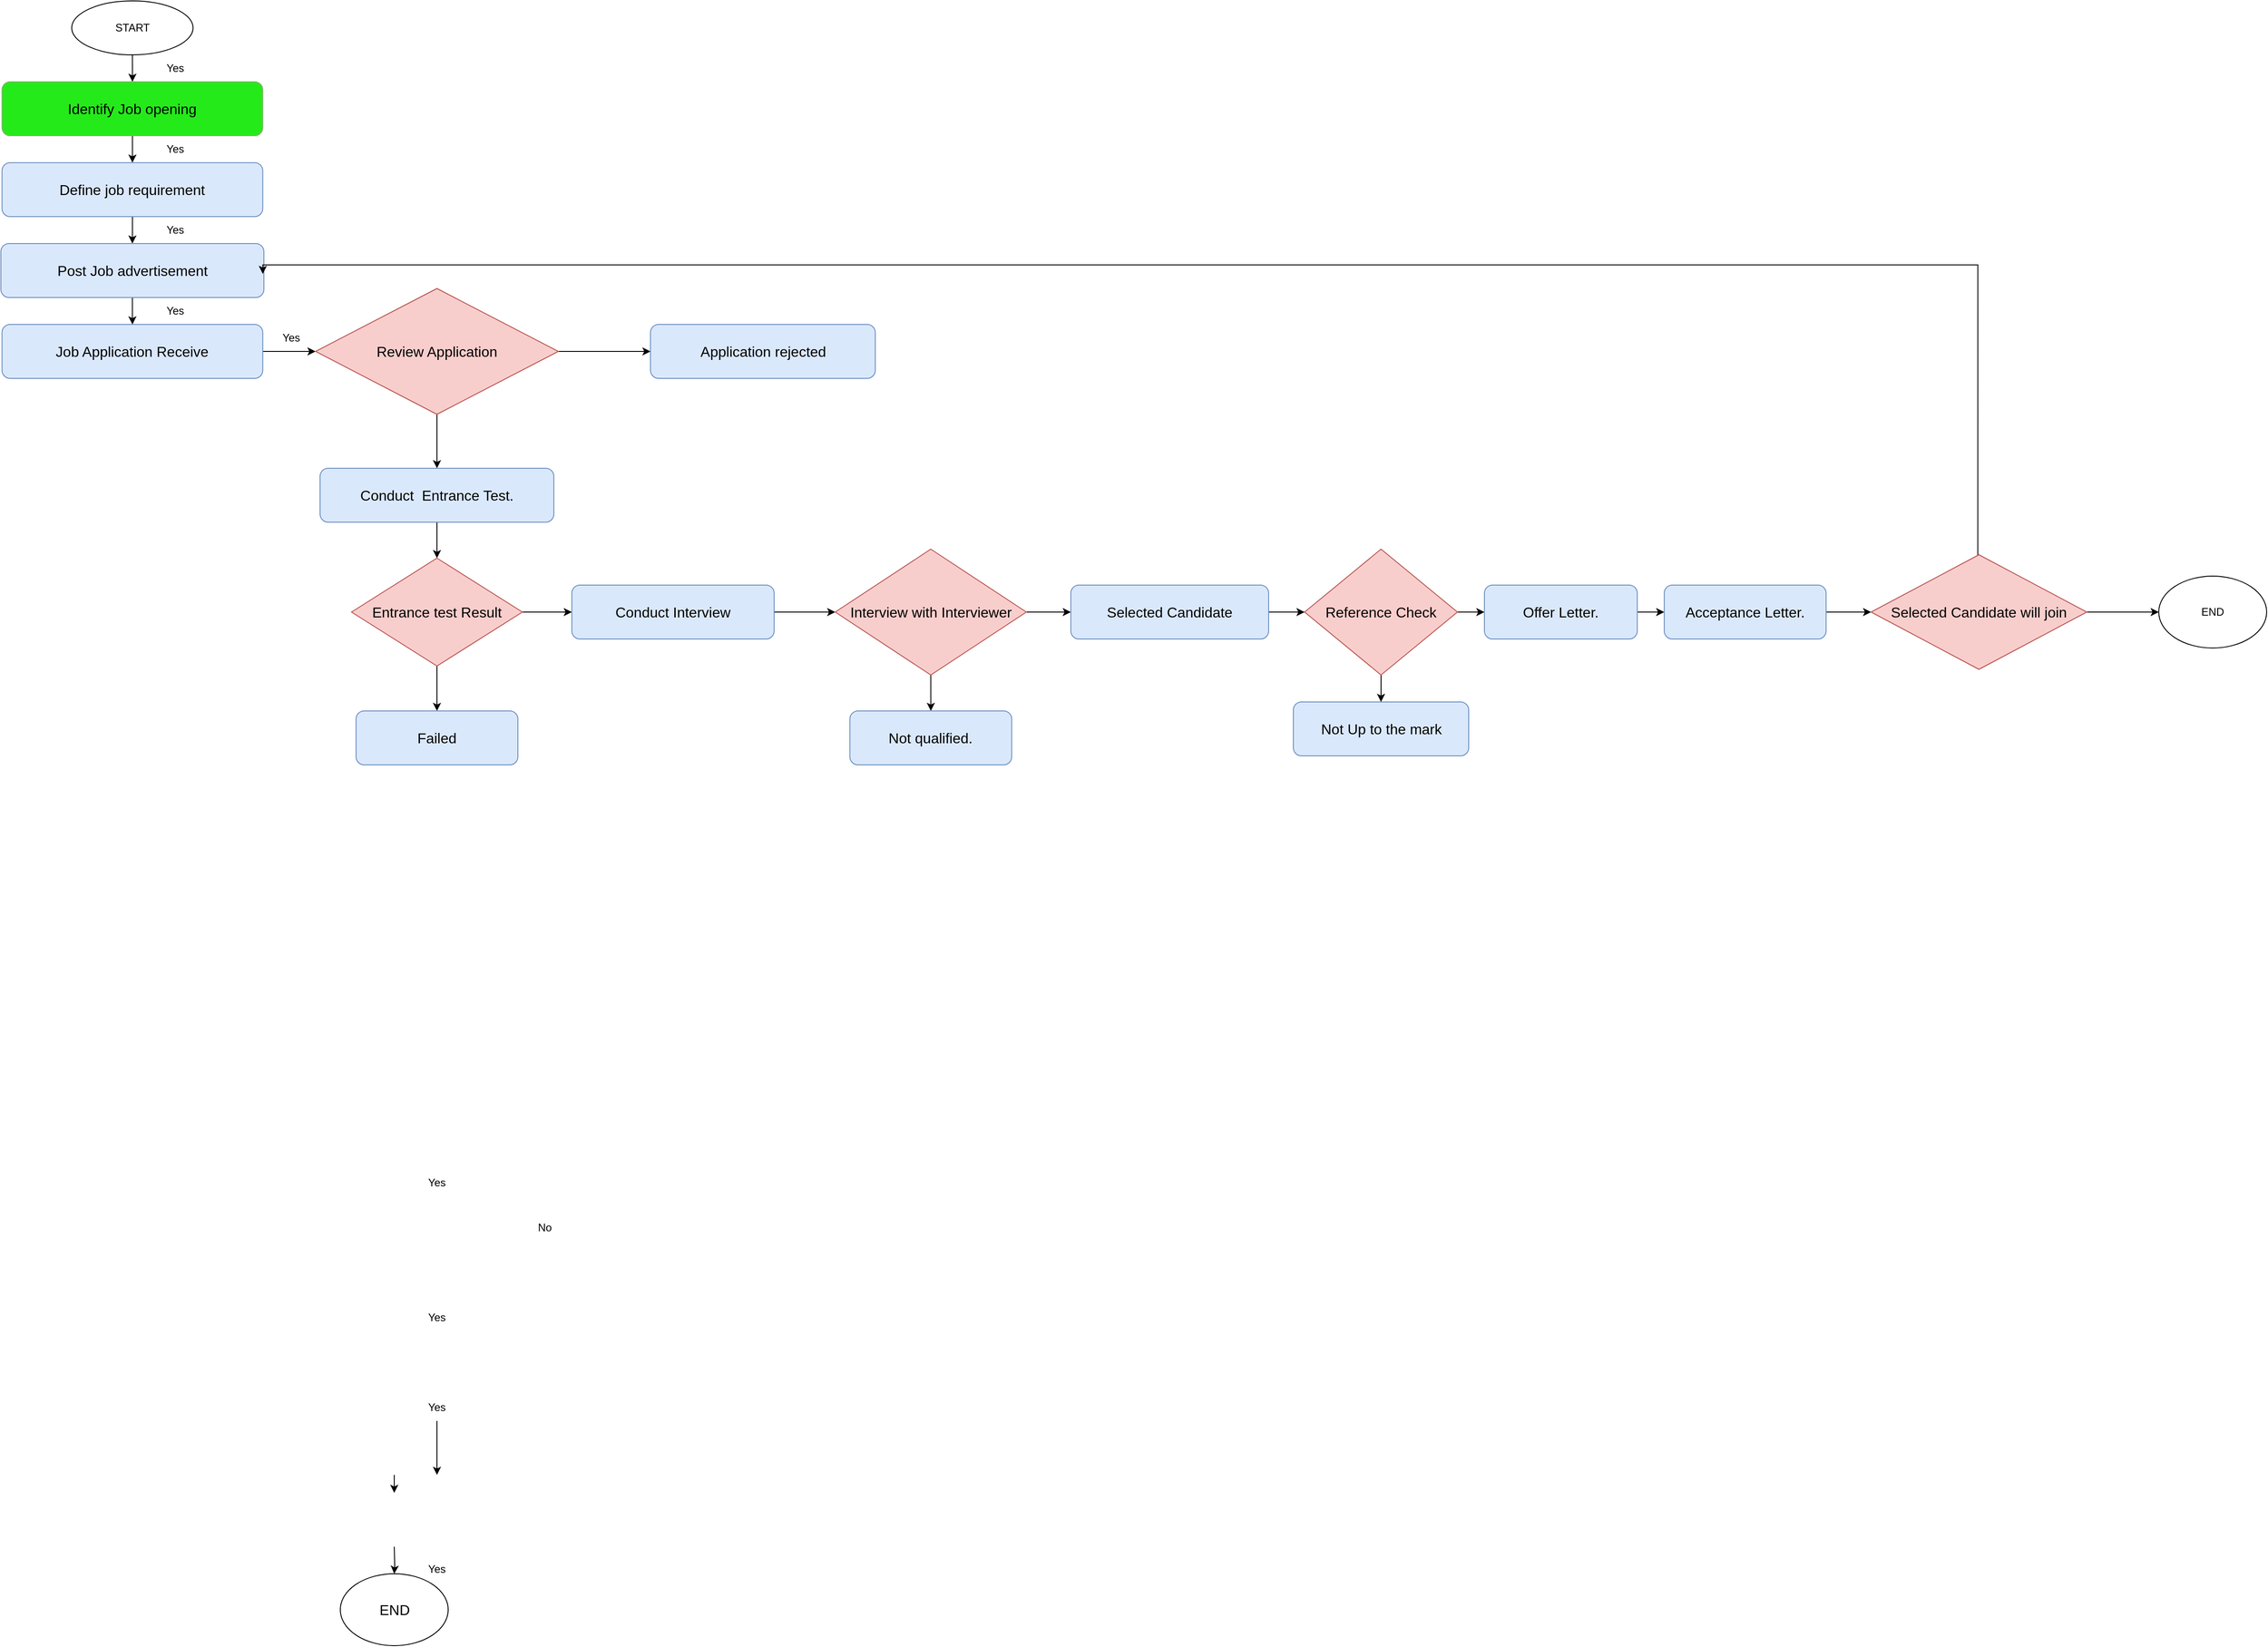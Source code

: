 <mxfile version="21.6.5" type="device">
  <diagram name="Page-1" id="2C0g_hmjmGTa55idOTdt">
    <mxGraphModel dx="4037" dy="2742" grid="1" gridSize="10" guides="1" tooltips="1" connect="1" arrows="1" fold="1" page="1" pageScale="1" pageWidth="850" pageHeight="1100" math="0" shadow="0">
      <root>
        <mxCell id="0" />
        <mxCell id="1" parent="0" />
        <mxCell id="hN9CqaOS5fhVVAMX-T8h-3" value="" style="edgeStyle=orthogonalEdgeStyle;rounded=0;orthogonalLoop=1;jettySize=auto;html=1;" parent="1" source="hN9CqaOS5fhVVAMX-T8h-1" target="hN9CqaOS5fhVVAMX-T8h-2" edge="1">
          <mxGeometry relative="1" as="geometry" />
        </mxCell>
        <mxCell id="hN9CqaOS5fhVVAMX-T8h-1" value="START" style="ellipse;whiteSpace=wrap;html=1;" parent="1" vertex="1">
          <mxGeometry x="-211.25" y="-80" width="135" height="60" as="geometry" />
        </mxCell>
        <mxCell id="hN9CqaOS5fhVVAMX-T8h-18" value="" style="edgeStyle=orthogonalEdgeStyle;rounded=0;orthogonalLoop=1;jettySize=auto;html=1;" parent="1" source="hN9CqaOS5fhVVAMX-T8h-2" target="hN9CqaOS5fhVVAMX-T8h-4" edge="1">
          <mxGeometry relative="1" as="geometry" />
        </mxCell>
        <mxCell id="hN9CqaOS5fhVVAMX-T8h-2" value="&lt;font style=&quot;font-size: 16px;&quot;&gt;Identify Job opening&lt;/font&gt;" style="rounded=1;whiteSpace=wrap;html=1;fillColor=#25ea1a;strokeColor=#82b366;" parent="1" vertex="1">
          <mxGeometry x="-288.75" y="10" width="290" height="60" as="geometry" />
        </mxCell>
        <mxCell id="gNrCj74a_SLX_d9sAi6l-28" style="edgeStyle=orthogonalEdgeStyle;rounded=0;orthogonalLoop=1;jettySize=auto;html=1;entryX=0.5;entryY=0;entryDx=0;entryDy=0;" edge="1" parent="1" source="hN9CqaOS5fhVVAMX-T8h-4" target="hN9CqaOS5fhVVAMX-T8h-5">
          <mxGeometry relative="1" as="geometry" />
        </mxCell>
        <mxCell id="hN9CqaOS5fhVVAMX-T8h-4" value="&lt;font style=&quot;font-size: 16px;&quot;&gt;Define job requirement&lt;/font&gt;" style="rounded=1;whiteSpace=wrap;html=1;fillColor=#dae8fc;strokeColor=#6c8ebf;" parent="1" vertex="1">
          <mxGeometry x="-288.75" y="100" width="290" height="60" as="geometry" />
        </mxCell>
        <mxCell id="gNrCj74a_SLX_d9sAi6l-31" value="" style="edgeStyle=orthogonalEdgeStyle;rounded=0;orthogonalLoop=1;jettySize=auto;html=1;" edge="1" parent="1" source="hN9CqaOS5fhVVAMX-T8h-5" target="hN9CqaOS5fhVVAMX-T8h-6">
          <mxGeometry relative="1" as="geometry" />
        </mxCell>
        <mxCell id="hN9CqaOS5fhVVAMX-T8h-5" value="&lt;font style=&quot;font-size: 16px;&quot;&gt;Post Job advertisement&lt;/font&gt;" style="rounded=1;whiteSpace=wrap;html=1;fillColor=#dae8fc;strokeColor=#6c8ebf;fillStyle=auto;" parent="1" vertex="1">
          <mxGeometry x="-290" y="190" width="292.5" height="60" as="geometry" />
        </mxCell>
        <mxCell id="hN9CqaOS5fhVVAMX-T8h-23" value="" style="edgeStyle=orthogonalEdgeStyle;rounded=0;orthogonalLoop=1;jettySize=auto;html=1;" parent="1" source="hN9CqaOS5fhVVAMX-T8h-6" target="hN9CqaOS5fhVVAMX-T8h-7" edge="1">
          <mxGeometry relative="1" as="geometry" />
        </mxCell>
        <mxCell id="hN9CqaOS5fhVVAMX-T8h-6" value="&lt;font style=&quot;font-size: 16px;&quot;&gt;Job Application Receive&lt;/font&gt;" style="rounded=1;whiteSpace=wrap;html=1;fillColor=#dae8fc;strokeColor=#6c8ebf;" parent="1" vertex="1">
          <mxGeometry x="-288.75" y="280" width="290" height="60" as="geometry" />
        </mxCell>
        <mxCell id="gNrCj74a_SLX_d9sAi6l-54" value="" style="edgeStyle=orthogonalEdgeStyle;rounded=0;orthogonalLoop=1;jettySize=auto;html=1;" edge="1" parent="1" source="hN9CqaOS5fhVVAMX-T8h-7" target="hN9CqaOS5fhVVAMX-T8h-8">
          <mxGeometry relative="1" as="geometry" />
        </mxCell>
        <mxCell id="gNrCj74a_SLX_d9sAi6l-56" value="" style="edgeStyle=orthogonalEdgeStyle;rounded=0;orthogonalLoop=1;jettySize=auto;html=1;" edge="1" parent="1" source="hN9CqaOS5fhVVAMX-T8h-7" target="gNrCj74a_SLX_d9sAi6l-55">
          <mxGeometry relative="1" as="geometry" />
        </mxCell>
        <mxCell id="hN9CqaOS5fhVVAMX-T8h-7" value="&lt;font style=&quot;font-size: 16px;&quot;&gt;Review Application&lt;/font&gt;" style="rhombus;whiteSpace=wrap;html=1;fillColor=#f8cecc;strokeColor=#b85450;" parent="1" vertex="1">
          <mxGeometry x="60" y="240" width="270" height="140" as="geometry" />
        </mxCell>
        <mxCell id="hN9CqaOS5fhVVAMX-T8h-8" value="&lt;font style=&quot;font-size: 16px;&quot;&gt;Application rejected&lt;/font&gt;" style="rounded=1;whiteSpace=wrap;html=1;fillColor=#dae8fc;strokeColor=#6c8ebf;" parent="1" vertex="1">
          <mxGeometry x="432.5" y="280" width="250" height="60" as="geometry" />
        </mxCell>
        <mxCell id="gNrCj74a_SLX_d9sAi6l-66" value="" style="edgeStyle=orthogonalEdgeStyle;rounded=0;orthogonalLoop=1;jettySize=auto;html=1;" edge="1" parent="1" source="hN9CqaOS5fhVVAMX-T8h-9" target="gNrCj74a_SLX_d9sAi6l-64">
          <mxGeometry relative="1" as="geometry" />
        </mxCell>
        <mxCell id="hN9CqaOS5fhVVAMX-T8h-9" value="&lt;font style=&quot;font-size: 16px;&quot;&gt;Conduct Interview&lt;/font&gt;" style="rounded=1;whiteSpace=wrap;html=1;fillColor=#dae8fc;strokeColor=#6c8ebf;" parent="1" vertex="1">
          <mxGeometry x="345" y="570" width="225" height="60" as="geometry" />
        </mxCell>
        <mxCell id="hN9CqaOS5fhVVAMX-T8h-12" value="&lt;font style=&quot;font-size: 16px;&quot;&gt;Not Up to the mark&lt;/font&gt;" style="rounded=1;whiteSpace=wrap;html=1;fillColor=#dae8fc;strokeColor=#6c8ebf;" parent="1" vertex="1">
          <mxGeometry x="1147.5" y="700" width="195" height="60" as="geometry" />
        </mxCell>
        <mxCell id="hN9CqaOS5fhVVAMX-T8h-29" value="" style="edgeStyle=orthogonalEdgeStyle;rounded=0;orthogonalLoop=1;jettySize=auto;html=1;" parent="1" source="hN9CqaOS5fhVVAMX-T8h-13" target="hN9CqaOS5fhVVAMX-T8h-12" edge="1">
          <mxGeometry relative="1" as="geometry" />
        </mxCell>
        <mxCell id="gNrCj74a_SLX_d9sAi6l-75" value="" style="edgeStyle=orthogonalEdgeStyle;rounded=0;orthogonalLoop=1;jettySize=auto;html=1;" edge="1" parent="1" source="hN9CqaOS5fhVVAMX-T8h-13" target="gNrCj74a_SLX_d9sAi6l-73">
          <mxGeometry relative="1" as="geometry" />
        </mxCell>
        <mxCell id="hN9CqaOS5fhVVAMX-T8h-13" value="&lt;font style=&quot;font-size: 16px;&quot;&gt;Reference Check&lt;/font&gt;" style="rhombus;whiteSpace=wrap;html=1;fillColor=#f8cecc;strokeColor=#b85450;" parent="1" vertex="1">
          <mxGeometry x="1160" y="530" width="170" height="140" as="geometry" />
        </mxCell>
        <mxCell id="gNrCj74a_SLX_d9sAi6l-71" value="" style="edgeStyle=orthogonalEdgeStyle;rounded=0;orthogonalLoop=1;jettySize=auto;html=1;" edge="1" parent="1" source="hN9CqaOS5fhVVAMX-T8h-14" target="hN9CqaOS5fhVVAMX-T8h-13">
          <mxGeometry relative="1" as="geometry" />
        </mxCell>
        <mxCell id="hN9CqaOS5fhVVAMX-T8h-14" value="&lt;font style=&quot;font-size: 16px;&quot;&gt;Selected Candidate&lt;/font&gt;" style="rounded=1;whiteSpace=wrap;html=1;fillColor=#dae8fc;strokeColor=#6c8ebf;" parent="1" vertex="1">
          <mxGeometry x="900" y="570" width="220" height="60" as="geometry" />
        </mxCell>
        <mxCell id="hN9CqaOS5fhVVAMX-T8h-32" value="" style="edgeStyle=orthogonalEdgeStyle;rounded=0;orthogonalLoop=1;jettySize=auto;html=1;" parent="1" edge="1">
          <mxGeometry relative="1" as="geometry">
            <mxPoint x="147.5" y="1560" as="sourcePoint" />
            <mxPoint x="147.5" y="1580" as="targetPoint" />
          </mxGeometry>
        </mxCell>
        <mxCell id="hN9CqaOS5fhVVAMX-T8h-33" value="" style="edgeStyle=orthogonalEdgeStyle;rounded=0;orthogonalLoop=1;jettySize=auto;html=1;" parent="1" target="hN9CqaOS5fhVVAMX-T8h-17" edge="1">
          <mxGeometry relative="1" as="geometry">
            <mxPoint x="147.5" y="1640" as="sourcePoint" />
          </mxGeometry>
        </mxCell>
        <mxCell id="hN9CqaOS5fhVVAMX-T8h-17" value="&lt;font style=&quot;font-size: 16px;&quot;&gt;END&lt;/font&gt;" style="ellipse;whiteSpace=wrap;html=1;" parent="1" vertex="1">
          <mxGeometry x="87.5" y="1670" width="120" height="80" as="geometry" />
        </mxCell>
        <mxCell id="hN9CqaOS5fhVVAMX-T8h-34" value="Yes&lt;br&gt;" style="text;html=1;strokeColor=none;fillColor=none;align=center;verticalAlign=middle;whiteSpace=wrap;rounded=0;" parent="1" vertex="1">
          <mxGeometry x="-126.25" y="-20" width="60" height="30" as="geometry" />
        </mxCell>
        <mxCell id="hN9CqaOS5fhVVAMX-T8h-37" value="Yes&lt;br&gt;" style="text;html=1;strokeColor=none;fillColor=none;align=center;verticalAlign=middle;whiteSpace=wrap;rounded=0;" parent="1" vertex="1">
          <mxGeometry x="-126.25" y="160" width="60" height="30" as="geometry" />
        </mxCell>
        <mxCell id="hN9CqaOS5fhVVAMX-T8h-38" value="Yes&lt;br&gt;" style="text;html=1;strokeColor=none;fillColor=none;align=center;verticalAlign=middle;whiteSpace=wrap;rounded=0;" parent="1" vertex="1">
          <mxGeometry x="-126.25" y="250" width="60" height="30" as="geometry" />
        </mxCell>
        <mxCell id="hN9CqaOS5fhVVAMX-T8h-42" value="Yes&lt;br&gt;" style="text;html=1;strokeColor=none;fillColor=none;align=center;verticalAlign=middle;whiteSpace=wrap;rounded=0;" parent="1" vertex="1">
          <mxGeometry x="165" y="1220" width="60" height="30" as="geometry" />
        </mxCell>
        <mxCell id="hN9CqaOS5fhVVAMX-T8h-43" value="Yes&lt;br&gt;" style="text;html=1;strokeColor=none;fillColor=none;align=center;verticalAlign=middle;whiteSpace=wrap;rounded=0;" parent="1" vertex="1">
          <mxGeometry x="165" y="1370" width="60" height="30" as="geometry" />
        </mxCell>
        <mxCell id="gNrCj74a_SLX_d9sAi6l-72" value="" style="edgeStyle=orthogonalEdgeStyle;rounded=0;orthogonalLoop=1;jettySize=auto;html=1;" edge="1" parent="1" source="hN9CqaOS5fhVVAMX-T8h-44">
          <mxGeometry relative="1" as="geometry">
            <mxPoint x="195" y="1560" as="targetPoint" />
          </mxGeometry>
        </mxCell>
        <mxCell id="hN9CqaOS5fhVVAMX-T8h-44" value="Yes&lt;br&gt;" style="text;html=1;strokeColor=none;fillColor=none;align=center;verticalAlign=middle;whiteSpace=wrap;rounded=0;" parent="1" vertex="1">
          <mxGeometry x="165" y="1470" width="60" height="30" as="geometry" />
        </mxCell>
        <mxCell id="hN9CqaOS5fhVVAMX-T8h-46" value="Yes&lt;br&gt;" style="text;html=1;strokeColor=none;fillColor=none;align=center;verticalAlign=middle;whiteSpace=wrap;rounded=0;" parent="1" vertex="1">
          <mxGeometry x="165" y="1650" width="60" height="30" as="geometry" />
        </mxCell>
        <mxCell id="hN9CqaOS5fhVVAMX-T8h-47" value="No" style="text;html=1;strokeColor=none;fillColor=none;align=center;verticalAlign=middle;whiteSpace=wrap;rounded=0;" parent="1" vertex="1">
          <mxGeometry x="285" y="1270" width="60" height="30" as="geometry" />
        </mxCell>
        <mxCell id="gNrCj74a_SLX_d9sAi6l-32" value="Yes&lt;br&gt;" style="text;html=1;strokeColor=none;fillColor=none;align=center;verticalAlign=middle;whiteSpace=wrap;rounded=0;" vertex="1" parent="1">
          <mxGeometry x="-126.25" y="70" width="60" height="30" as="geometry" />
        </mxCell>
        <mxCell id="gNrCj74a_SLX_d9sAi6l-53" value="Yes&lt;br&gt;" style="text;html=1;strokeColor=none;fillColor=none;align=center;verticalAlign=middle;whiteSpace=wrap;rounded=0;" vertex="1" parent="1">
          <mxGeometry x="2.5" y="280" width="60" height="30" as="geometry" />
        </mxCell>
        <mxCell id="gNrCj74a_SLX_d9sAi6l-62" value="" style="edgeStyle=orthogonalEdgeStyle;rounded=0;orthogonalLoop=1;jettySize=auto;html=1;" edge="1" parent="1" source="gNrCj74a_SLX_d9sAi6l-55" target="gNrCj74a_SLX_d9sAi6l-57">
          <mxGeometry relative="1" as="geometry" />
        </mxCell>
        <mxCell id="gNrCj74a_SLX_d9sAi6l-55" value="&lt;font style=&quot;font-size: 16px;&quot;&gt;Conduct&amp;nbsp; Entrance Test.&lt;/font&gt;" style="rounded=1;whiteSpace=wrap;html=1;fillColor=#dae8fc;strokeColor=#6c8ebf;" vertex="1" parent="1">
          <mxGeometry x="65" y="440" width="260" height="60" as="geometry" />
        </mxCell>
        <mxCell id="gNrCj74a_SLX_d9sAi6l-61" value="" style="edgeStyle=orthogonalEdgeStyle;rounded=0;orthogonalLoop=1;jettySize=auto;html=1;" edge="1" parent="1" source="gNrCj74a_SLX_d9sAi6l-57" target="gNrCj74a_SLX_d9sAi6l-58">
          <mxGeometry relative="1" as="geometry" />
        </mxCell>
        <mxCell id="gNrCj74a_SLX_d9sAi6l-63" value="" style="edgeStyle=orthogonalEdgeStyle;rounded=0;orthogonalLoop=1;jettySize=auto;html=1;" edge="1" parent="1" source="gNrCj74a_SLX_d9sAi6l-57" target="hN9CqaOS5fhVVAMX-T8h-9">
          <mxGeometry relative="1" as="geometry" />
        </mxCell>
        <mxCell id="gNrCj74a_SLX_d9sAi6l-57" value="&lt;font style=&quot;font-size: 16px;&quot;&gt;Entrance test Result&lt;/font&gt;" style="rhombus;whiteSpace=wrap;html=1;fillColor=#f8cecc;strokeColor=#b85450;" vertex="1" parent="1">
          <mxGeometry x="100" y="540" width="190" height="120" as="geometry" />
        </mxCell>
        <mxCell id="gNrCj74a_SLX_d9sAi6l-58" value="&lt;font style=&quot;font-size: 16px;&quot;&gt;Failed&lt;/font&gt;" style="rounded=1;whiteSpace=wrap;html=1;fillColor=#dae8fc;strokeColor=#6c8ebf;" vertex="1" parent="1">
          <mxGeometry x="105" y="710" width="180" height="60" as="geometry" />
        </mxCell>
        <mxCell id="gNrCj74a_SLX_d9sAi6l-67" value="" style="edgeStyle=orthogonalEdgeStyle;rounded=0;orthogonalLoop=1;jettySize=auto;html=1;" edge="1" parent="1" source="gNrCj74a_SLX_d9sAi6l-64" target="gNrCj74a_SLX_d9sAi6l-65">
          <mxGeometry relative="1" as="geometry" />
        </mxCell>
        <mxCell id="gNrCj74a_SLX_d9sAi6l-70" value="" style="edgeStyle=orthogonalEdgeStyle;rounded=0;orthogonalLoop=1;jettySize=auto;html=1;" edge="1" parent="1" source="gNrCj74a_SLX_d9sAi6l-64" target="hN9CqaOS5fhVVAMX-T8h-14">
          <mxGeometry relative="1" as="geometry" />
        </mxCell>
        <mxCell id="gNrCj74a_SLX_d9sAi6l-64" value="&lt;font style=&quot;font-size: 16px;&quot;&gt;Interview with Interviewer&lt;/font&gt;" style="rhombus;whiteSpace=wrap;html=1;fillColor=#f8cecc;strokeColor=#b85450;" vertex="1" parent="1">
          <mxGeometry x="638" y="530" width="212.5" height="140" as="geometry" />
        </mxCell>
        <mxCell id="gNrCj74a_SLX_d9sAi6l-65" value="&lt;font style=&quot;font-size: 16px;&quot;&gt;Not qualified.&lt;/font&gt;" style="rounded=1;whiteSpace=wrap;html=1;fillColor=#dae8fc;strokeColor=#6c8ebf;" vertex="1" parent="1">
          <mxGeometry x="654.25" y="710" width="180" height="60" as="geometry" />
        </mxCell>
        <mxCell id="gNrCj74a_SLX_d9sAi6l-76" value="" style="edgeStyle=orthogonalEdgeStyle;rounded=0;orthogonalLoop=1;jettySize=auto;html=1;" edge="1" parent="1" source="gNrCj74a_SLX_d9sAi6l-73" target="gNrCj74a_SLX_d9sAi6l-74">
          <mxGeometry relative="1" as="geometry" />
        </mxCell>
        <mxCell id="gNrCj74a_SLX_d9sAi6l-73" value="&lt;font style=&quot;font-size: 16px;&quot;&gt;Offer Letter.&lt;/font&gt;" style="rounded=1;whiteSpace=wrap;html=1;fillColor=#dae8fc;strokeColor=#6c8ebf;" vertex="1" parent="1">
          <mxGeometry x="1360" y="570" width="170" height="60" as="geometry" />
        </mxCell>
        <mxCell id="gNrCj74a_SLX_d9sAi6l-78" value="" style="edgeStyle=orthogonalEdgeStyle;rounded=0;orthogonalLoop=1;jettySize=auto;html=1;" edge="1" parent="1" source="gNrCj74a_SLX_d9sAi6l-74" target="gNrCj74a_SLX_d9sAi6l-77">
          <mxGeometry relative="1" as="geometry" />
        </mxCell>
        <mxCell id="gNrCj74a_SLX_d9sAi6l-74" value="&lt;font style=&quot;font-size: 16px;&quot;&gt;Acceptance Letter.&lt;/font&gt;" style="rounded=1;whiteSpace=wrap;html=1;fillColor=#dae8fc;strokeColor=#6c8ebf;" vertex="1" parent="1">
          <mxGeometry x="1560" y="570" width="180" height="60" as="geometry" />
        </mxCell>
        <mxCell id="gNrCj74a_SLX_d9sAi6l-80" value="" style="edgeStyle=orthogonalEdgeStyle;rounded=0;orthogonalLoop=1;jettySize=auto;html=1;" edge="1" parent="1" source="gNrCj74a_SLX_d9sAi6l-77" target="gNrCj74a_SLX_d9sAi6l-79">
          <mxGeometry relative="1" as="geometry" />
        </mxCell>
        <mxCell id="gNrCj74a_SLX_d9sAi6l-82" style="edgeStyle=orthogonalEdgeStyle;rounded=0;orthogonalLoop=1;jettySize=auto;html=1;entryX=1;entryY=0.5;entryDx=0;entryDy=0;" edge="1" parent="1">
          <mxGeometry relative="1" as="geometry">
            <mxPoint x="1908.77" y="540" as="sourcePoint" />
            <mxPoint x="1.27" y="223.75" as="targetPoint" />
            <Array as="points">
              <mxPoint x="1908.77" y="213.75" />
              <mxPoint x="1.77" y="213.75" />
            </Array>
          </mxGeometry>
        </mxCell>
        <mxCell id="gNrCj74a_SLX_d9sAi6l-77" value="&lt;font style=&quot;font-size: 16px;&quot;&gt;Selected Candidate will join&lt;/font&gt;" style="rhombus;whiteSpace=wrap;html=1;fillColor=#f8cecc;strokeColor=#b85450;" vertex="1" parent="1">
          <mxGeometry x="1790" y="536.25" width="240" height="127.5" as="geometry" />
        </mxCell>
        <mxCell id="gNrCj74a_SLX_d9sAi6l-79" value="END" style="ellipse;whiteSpace=wrap;html=1;" vertex="1" parent="1">
          <mxGeometry x="2110" y="560" width="120" height="80" as="geometry" />
        </mxCell>
      </root>
    </mxGraphModel>
  </diagram>
</mxfile>
